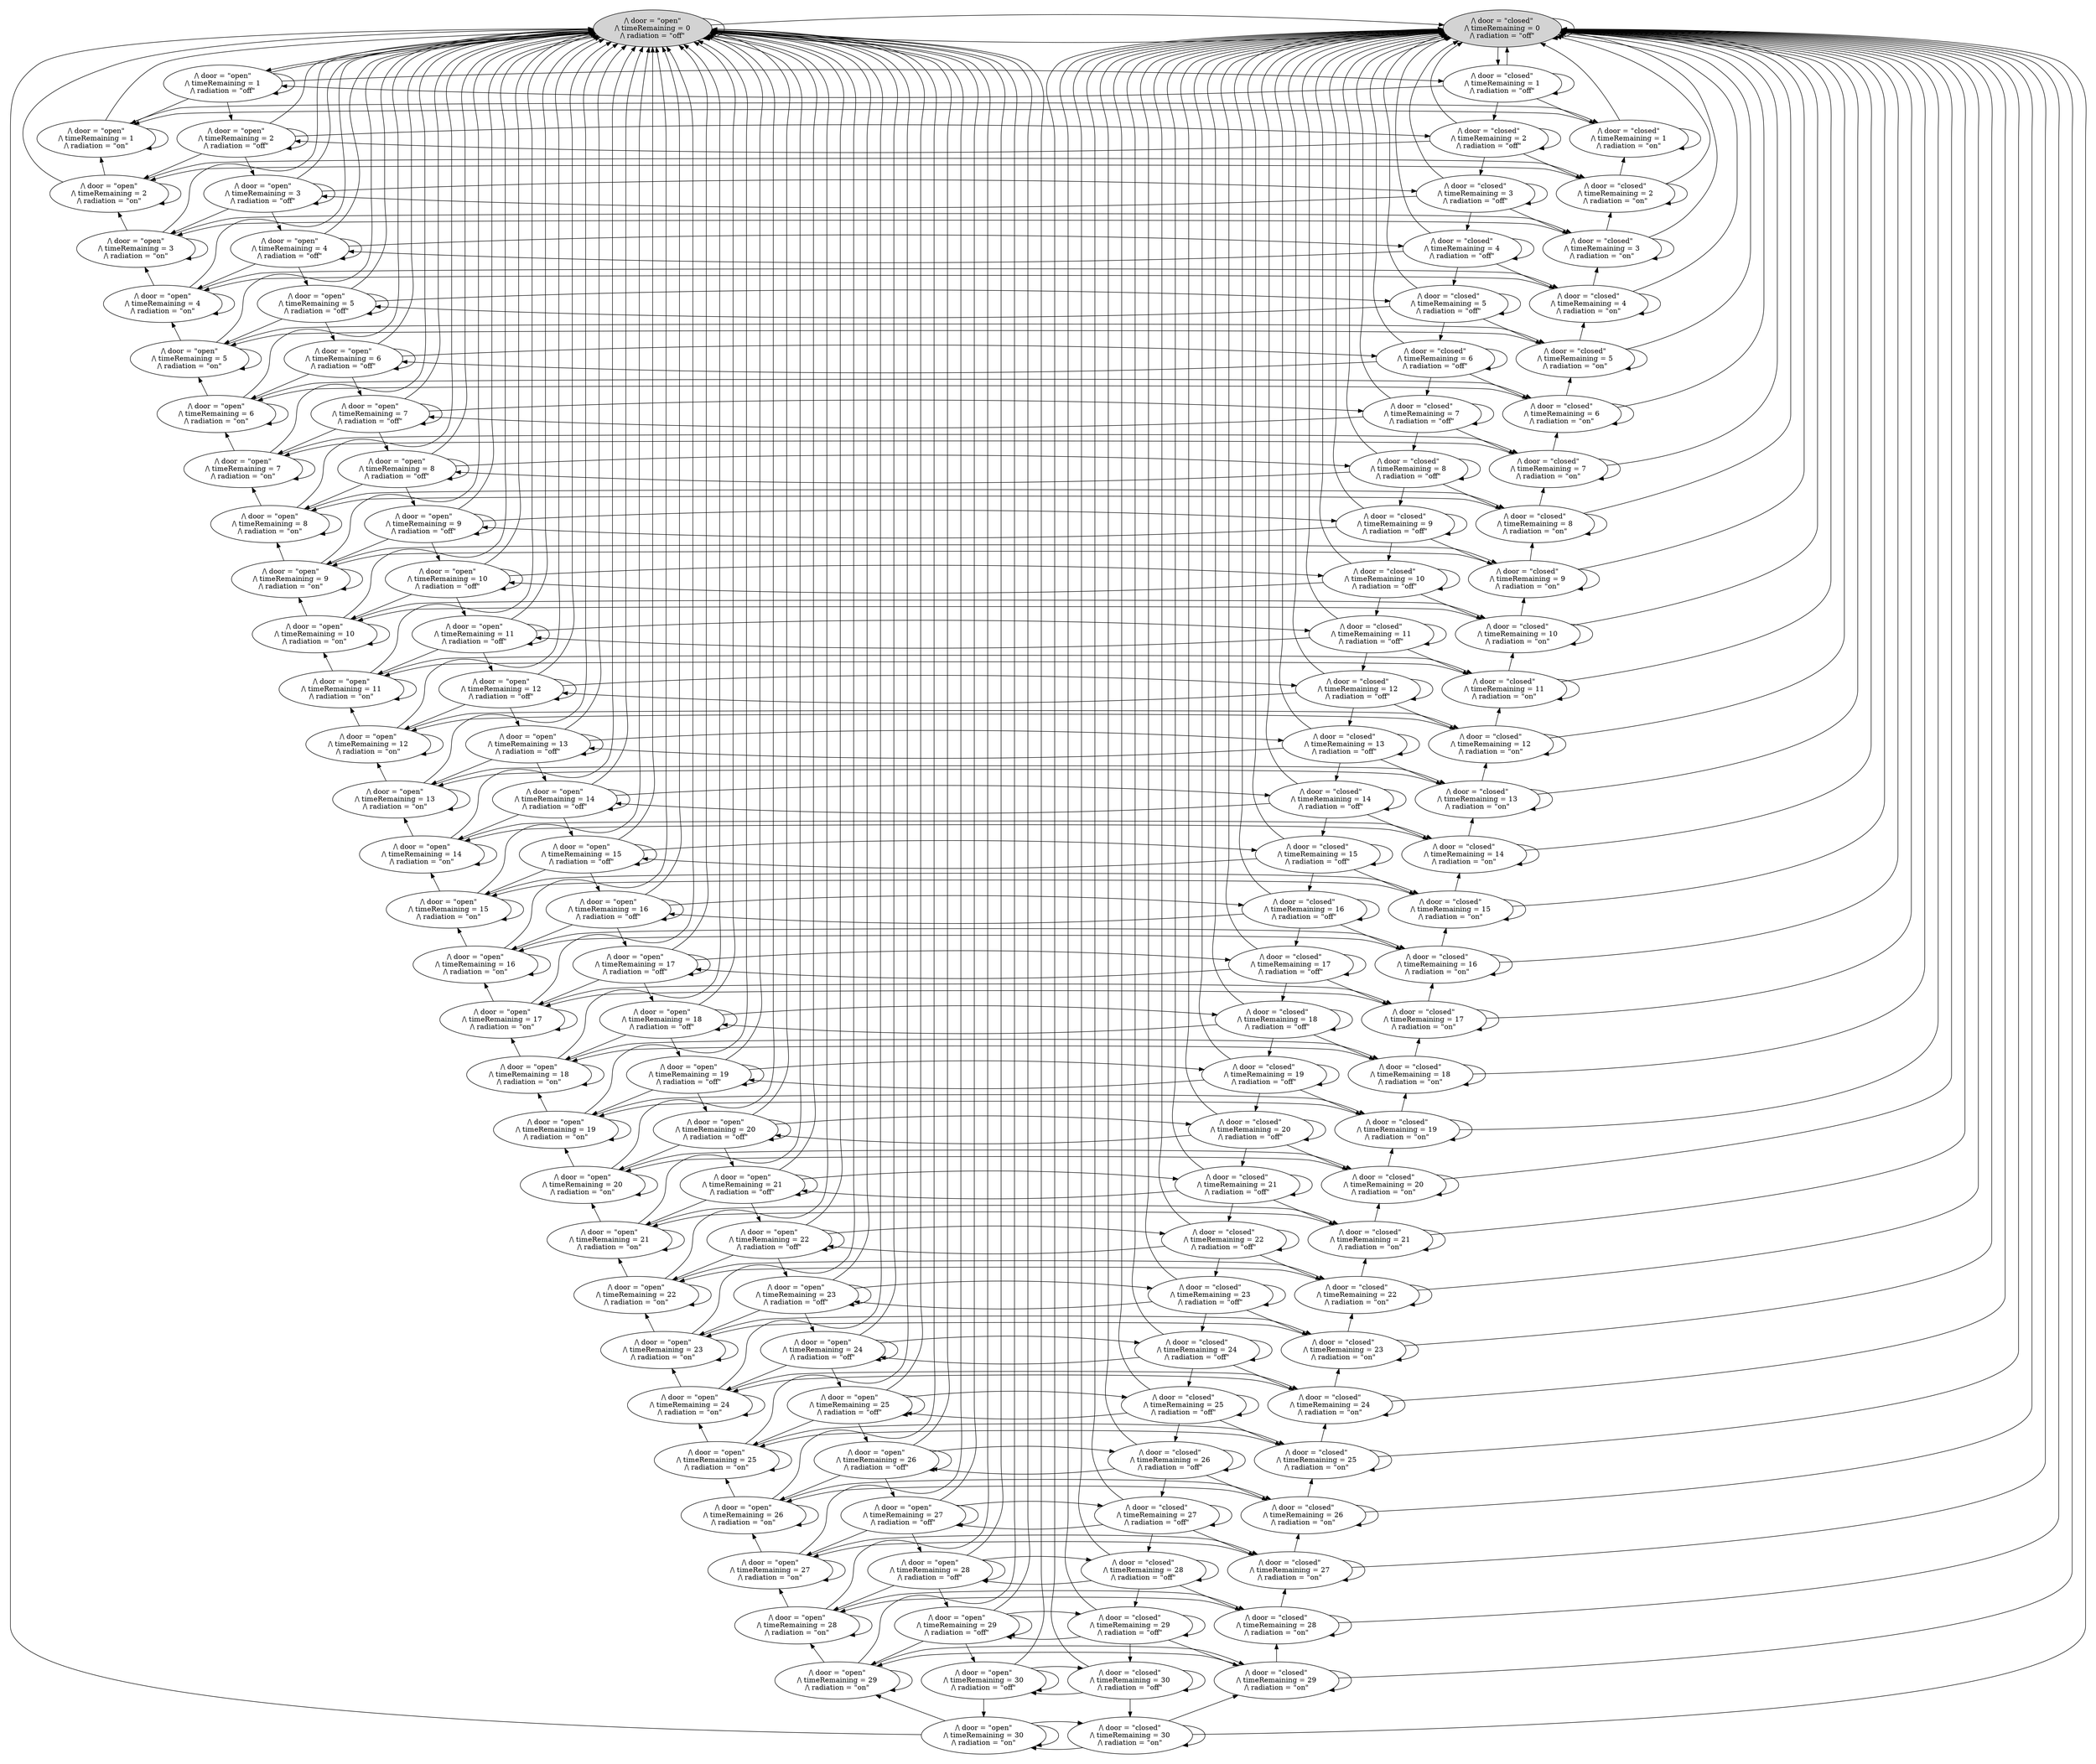 strict digraph DiskGraph {
nodesep=0.35;
subgraph cluster_graph {
color="white";
-889945986572883866 [label="/\\ door = \"closed\"\n/\\ timeRemaining = 0\n/\\ radiation = \"off\"",style = filled]
-372474171433574835 [label="/\\ door = \"open\"\n/\\ timeRemaining = 0\n/\\ radiation = \"off\"",style = filled]
-889945986572883866 -> -5430146341967595656 [label="",color="black",fontcolor="black"];
-5430146341967595656 [label="/\\ door = \"closed\"\n/\\ timeRemaining = 1\n/\\ radiation = \"off\""];
-889945986572883866 -> -889945986572883866 [label="",color="black",fontcolor="black"];
-889945986572883866 -> -372474171433574835 [label="",color="black",fontcolor="black"];
-889945986572883866 -> -889945986572883866 [label="",color="black",fontcolor="black"];
-372474171433574835 -> -4767397971025591981 [label="",color="black",fontcolor="black"];
-4767397971025591981 [label="/\\ door = \"open\"\n/\\ timeRemaining = 1\n/\\ radiation = \"off\""];
-372474171433574835 -> -372474171433574835 [label="",color="black",fontcolor="black"];
-372474171433574835 -> -372474171433574835 [label="",color="black",fontcolor="black"];
-372474171433574835 -> -889945986572883866 [label="",color="black",fontcolor="black"];
-5430146341967595656 -> 9052998454931805786 [label="",color="black",fontcolor="black"];
9052998454931805786 [label="/\\ door = \"closed\"\n/\\ timeRemaining = 2\n/\\ radiation = \"off\""];
-5430146341967595656 -> 6726108731286951305 [label="",color="black",fontcolor="black"];
6726108731286951305 [label="/\\ door = \"closed\"\n/\\ timeRemaining = 1\n/\\ radiation = \"on\""];
-5430146341967595656 -> -889945986572883866 [label="",color="black",fontcolor="black"];
-5430146341967595656 -> -4767397971025591981 [label="",color="black",fontcolor="black"];
-5430146341967595656 -> -5430146341967595656 [label="",color="black",fontcolor="black"];
-4767397971025591981 -> 8417302747520868465 [label="",color="black",fontcolor="black"];
8417302747520868465 [label="/\\ door = \"open\"\n/\\ timeRemaining = 2\n/\\ radiation = \"off\""];
-4767397971025591981 -> 2070402931314626111 [label="",color="black",fontcolor="black"];
2070402931314626111 [label="/\\ door = \"open\"\n/\\ timeRemaining = 1\n/\\ radiation = \"on\""];
-4767397971025591981 -> -372474171433574835 [label="",color="black",fontcolor="black"];
-4767397971025591981 -> -4767397971025591981 [label="",color="black",fontcolor="black"];
-4767397971025591981 -> -5430146341967595656 [label="",color="black",fontcolor="black"];
9052998454931805786 -> 4224603338361358660 [label="",color="black",fontcolor="black"];
4224603338361358660 [label="/\\ door = \"closed\"\n/\\ timeRemaining = 3\n/\\ radiation = \"off\""];
9052998454931805786 -> -1401030084688661134 [label="",color="black",fontcolor="black"];
-1401030084688661134 [label="/\\ door = \"closed\"\n/\\ timeRemaining = 2\n/\\ radiation = \"on\""];
9052998454931805786 -> -889945986572883866 [label="",color="black",fontcolor="black"];
9052998454931805786 -> 8417302747520868465 [label="",color="black",fontcolor="black"];
9052998454931805786 -> 9052998454931805786 [label="",color="black",fontcolor="black"];
6726108731286951305 -> -889945986572883866 [label="",color="black",fontcolor="black"];
6726108731286951305 -> 2070402931314626111 [label="",color="black",fontcolor="black"];
6726108731286951305 -> 6726108731286951305 [label="",color="black",fontcolor="black"];
6726108731286951305 -> -889945986572883866 [label="",color="black",fontcolor="black"];
8417302747520868465 -> 3734113268253146991 [label="",color="black",fontcolor="black"];
3734113268253146991 [label="/\\ door = \"open\"\n/\\ timeRemaining = 3\n/\\ radiation = \"off\""];
8417302747520868465 -> -5952924514314375484 [label="",color="black",fontcolor="black"];
-5952924514314375484 [label="/\\ door = \"open\"\n/\\ timeRemaining = 2\n/\\ radiation = \"on\""];
8417302747520868465 -> -372474171433574835 [label="",color="black",fontcolor="black"];
8417302747520868465 -> 8417302747520868465 [label="",color="black",fontcolor="black"];
8417302747520868465 -> 9052998454931805786 [label="",color="black",fontcolor="black"];
2070402931314626111 -> -372474171433574835 [label="",color="black",fontcolor="black"];
2070402931314626111 -> 2070402931314626111 [label="",color="black",fontcolor="black"];
2070402931314626111 -> 6726108731286951305 [label="",color="black",fontcolor="black"];
2070402931314626111 -> -372474171433574835 [label="",color="black",fontcolor="black"];
4224603338361358660 -> -7506555396745496231 [label="",color="black",fontcolor="black"];
-7506555396745496231 [label="/\\ door = \"closed\"\n/\\ timeRemaining = 4\n/\\ radiation = \"off\""];
4224603338361358660 -> 6057914059156189670 [label="",color="black",fontcolor="black"];
6057914059156189670 [label="/\\ door = \"closed\"\n/\\ timeRemaining = 3\n/\\ radiation = \"on\""];
4224603338361358660 -> -889945986572883866 [label="",color="black",fontcolor="black"];
4224603338361358660 -> 3734113268253146991 [label="",color="black",fontcolor="black"];
4224603338361358660 -> 4224603338361358660 [label="",color="black",fontcolor="black"];
-1401030084688661134 -> -889945986572883866 [label="",color="black",fontcolor="black"];
-1401030084688661134 -> -5952924514314375484 [label="",color="black",fontcolor="black"];
-1401030084688661134 -> -1401030084688661134 [label="",color="black",fontcolor="black"];
-1401030084688661134 -> 6726108731286951305 [label="",color="black",fontcolor="black"];
3734113268253146991 -> -7016140091352871054 [label="",color="black",fontcolor="black"];
-7016140091352871054 [label="/\\ door = \"open\"\n/\\ timeRemaining = 4\n/\\ radiation = \"off\""];
3734113268253146991 -> 1584832227961072208 [label="",color="black",fontcolor="black"];
1584832227961072208 [label="/\\ door = \"open\"\n/\\ timeRemaining = 3\n/\\ radiation = \"on\""];
3734113268253146991 -> -372474171433574835 [label="",color="black",fontcolor="black"];
3734113268253146991 -> 3734113268253146991 [label="",color="black",fontcolor="black"];
3734113268253146991 -> 4224603338361358660 [label="",color="black",fontcolor="black"];
-5952924514314375484 -> -372474171433574835 [label="",color="black",fontcolor="black"];
-5952924514314375484 -> -5952924514314375484 [label="",color="black",fontcolor="black"];
-5952924514314375484 -> -1401030084688661134 [label="",color="black",fontcolor="black"];
-5952924514314375484 -> 2070402931314626111 [label="",color="black",fontcolor="black"];
-7506555396745496231 -> -3399896831262792121 [label="",color="black",fontcolor="black"];
-3399896831262792121 [label="/\\ door = \"closed\"\n/\\ timeRemaining = 5\n/\\ radiation = \"off\""];
-7506555396745496231 -> -630359317206165053 [label="",color="black",fontcolor="black"];
-630359317206165053 [label="/\\ door = \"closed\"\n/\\ timeRemaining = 4\n/\\ radiation = \"on\""];
-7506555396745496231 -> -889945986572883866 [label="",color="black",fontcolor="black"];
-7506555396745496231 -> -7016140091352871054 [label="",color="black",fontcolor="black"];
-7506555396745496231 -> -7506555396745496231 [label="",color="black",fontcolor="black"];
6057914059156189670 -> -889945986572883866 [label="",color="black",fontcolor="black"];
6057914059156189670 -> 1584832227961072208 [label="",color="black",fontcolor="black"];
6057914059156189670 -> 6057914059156189670 [label="",color="black",fontcolor="black"];
6057914059156189670 -> -1401030084688661134 [label="",color="black",fontcolor="black"];
-7016140091352871054 -> -2764135151072800660 [label="",color="black",fontcolor="black"];
-2764135151072800660 [label="/\\ door = \"open\"\n/\\ timeRemaining = 5\n/\\ radiation = \"off\""];
-7016140091352871054 -> -5283567112659598731 [label="",color="black",fontcolor="black"];
-5283567112659598731 [label="/\\ door = \"open\"\n/\\ timeRemaining = 4\n/\\ radiation = \"on\""];
-7016140091352871054 -> -372474171433574835 [label="",color="black",fontcolor="black"];
-7016140091352871054 -> -7016140091352871054 [label="",color="black",fontcolor="black"];
-7016140091352871054 -> -7506555396745496231 [label="",color="black",fontcolor="black"];
1584832227961072208 -> -372474171433574835 [label="",color="black",fontcolor="black"];
1584832227961072208 -> 1584832227961072208 [label="",color="black",fontcolor="black"];
1584832227961072208 -> 6057914059156189670 [label="",color="black",fontcolor="black"];
1584832227961072208 -> -5952924514314375484 [label="",color="black",fontcolor="black"];
-3399896831262792121 -> 1862145353464563557 [label="",color="black",fontcolor="black"];
1862145353464563557 [label="/\\ door = \"closed\"\n/\\ timeRemaining = 6\n/\\ radiation = \"off\""];
-3399896831262792121 -> 5754476315750686039 [label="",color="black",fontcolor="black"];
5754476315750686039 [label="/\\ door = \"closed\"\n/\\ timeRemaining = 5\n/\\ radiation = \"on\""];
-3399896831262792121 -> -889945986572883866 [label="",color="black",fontcolor="black"];
-3399896831262792121 -> -2764135151072800660 [label="",color="black",fontcolor="black"];
-3399896831262792121 -> -3399896831262792121 [label="",color="black",fontcolor="black"];
-630359317206165053 -> -889945986572883866 [label="",color="black",fontcolor="black"];
-630359317206165053 -> -5283567112659598731 [label="",color="black",fontcolor="black"];
-630359317206165053 -> -630359317206165053 [label="",color="black",fontcolor="black"];
-630359317206165053 -> 6057914059156189670 [label="",color="black",fontcolor="black"];
-2764135151072800660 -> 1199462959728701774 [label="",color="black",fontcolor="black"];
1199462959728701774 [label="/\\ door = \"open\"\n/\\ timeRemaining = 6\n/\\ radiation = \"off\""];
-2764135151072800660 -> 1022455131290683105 [label="",color="black",fontcolor="black"];
1022455131290683105 [label="/\\ door = \"open\"\n/\\ timeRemaining = 5\n/\\ radiation = \"on\""];
-2764135151072800660 -> -372474171433574835 [label="",color="black",fontcolor="black"];
-2764135151072800660 -> -2764135151072800660 [label="",color="black",fontcolor="black"];
-2764135151072800660 -> -3399896831262792121 [label="",color="black",fontcolor="black"];
-5283567112659598731 -> -372474171433574835 [label="",color="black",fontcolor="black"];
-5283567112659598731 -> -5283567112659598731 [label="",color="black",fontcolor="black"];
-5283567112659598731 -> -630359317206165053 [label="",color="black",fontcolor="black"];
-5283567112659598731 -> 1584832227961072208 [label="",color="black",fontcolor="black"];
1862145353464563557 -> 6833600204274260091 [label="",color="black",fontcolor="black"];
6833600204274260091 [label="/\\ door = \"closed\"\n/\\ timeRemaining = 7\n/\\ radiation = \"off\""];
1862145353464563557 -> -142572062835475028 [label="",color="black",fontcolor="black"];
-142572062835475028 [label="/\\ door = \"closed\"\n/\\ timeRemaining = 6\n/\\ radiation = \"on\""];
1862145353464563557 -> -889945986572883866 [label="",color="black",fontcolor="black"];
1862145353464563557 -> 1199462959728701774 [label="",color="black",fontcolor="black"];
1862145353464563557 -> 1862145353464563557 [label="",color="black",fontcolor="black"];
5754476315750686039 -> -889945986572883866 [label="",color="black",fontcolor="black"];
5754476315750686039 -> 1022455131290683105 [label="",color="black",fontcolor="black"];
5754476315750686039 -> 5754476315750686039 [label="",color="black",fontcolor="black"];
5754476315750686039 -> -630359317206165053 [label="",color="black",fontcolor="black"];
1199462959728701774 -> 6316053628859035216 [label="",color="black",fontcolor="black"];
6316053628859035216 [label="/\\ door = \"open\"\n/\\ timeRemaining = 7\n/\\ radiation = \"off\""];
1199462959728701774 -> -4618151932909361638 [label="",color="black",fontcolor="black"];
-4618151932909361638 [label="/\\ door = \"open\"\n/\\ timeRemaining = 6\n/\\ radiation = \"on\""];
1199462959728701774 -> -372474171433574835 [label="",color="black",fontcolor="black"];
1199462959728701774 -> 1199462959728701774 [label="",color="black",fontcolor="black"];
1199462959728701774 -> 1862145353464563557 [label="",color="black",fontcolor="black"];
1022455131290683105 -> -372474171433574835 [label="",color="black",fontcolor="black"];
1022455131290683105 -> 1022455131290683105 [label="",color="black",fontcolor="black"];
1022455131290683105 -> 5754476315750686039 [label="",color="black",fontcolor="black"];
1022455131290683105 -> -5283567112659598731 [label="",color="black",fontcolor="black"];
6833600204274260091 -> 4272926760107559448 [label="",color="black",fontcolor="black"];
4272926760107559448 [label="/\\ door = \"closed\"\n/\\ timeRemaining = 8\n/\\ radiation = \"off\""];
6833600204274260091 -> 5087371328209402168 [label="",color="black",fontcolor="black"];
5087371328209402168 [label="/\\ door = \"closed\"\n/\\ timeRemaining = 7\n/\\ radiation = \"on\""];
6833600204274260091 -> -889945986572883866 [label="",color="black",fontcolor="black"];
6833600204274260091 -> 6316053628859035216 [label="",color="black",fontcolor="black"];
6833600204274260091 -> 6833600204274260091 [label="",color="black",fontcolor="black"];
-142572062835475028 -> -889945986572883866 [label="",color="black",fontcolor="black"];
-142572062835475028 -> -4618151932909361638 [label="",color="black",fontcolor="black"];
-142572062835475028 -> -142572062835475028 [label="",color="black",fontcolor="black"];
-142572062835475028 -> 5754476315750686039 [label="",color="black",fontcolor="black"];
6316053628859035216 -> 3620487685329697843 [label="",color="black",fontcolor="black"];
3620487685329697843 [label="/\\ door = \"open\"\n/\\ timeRemaining = 8\n/\\ radiation = \"off\""];
6316053628859035216 -> 537482493692027534 [label="",color="black",fontcolor="black"];
537482493692027534 [label="/\\ door = \"open\"\n/\\ timeRemaining = 7\n/\\ radiation = \"on\""];
6316053628859035216 -> -372474171433574835 [label="",color="black",fontcolor="black"];
6316053628859035216 -> 6316053628859035216 [label="",color="black",fontcolor="black"];
6316053628859035216 -> 6833600204274260091 [label="",color="black",fontcolor="black"];
-4618151932909361638 -> -372474171433574835 [label="",color="black",fontcolor="black"];
-4618151932909361638 -> -4618151932909361638 [label="",color="black",fontcolor="black"];
-4618151932909361638 -> -142572062835475028 [label="",color="black",fontcolor="black"];
-4618151932909361638 -> 1022455131290683105 [label="",color="black",fontcolor="black"];
4272926760107559448 -> 8957101402863392006 [label="",color="black",fontcolor="black"];
8957101402863392006 [label="/\\ door = \"closed\"\n/\\ timeRemaining = 9\n/\\ radiation = \"off\""];
4272926760107559448 -> -4549601537499021151 [label="",color="black",fontcolor="black"];
-4549601537499021151 [label="/\\ door = \"closed\"\n/\\ timeRemaining = 8\n/\\ radiation = \"on\""];
4272926760107559448 -> -889945986572883866 [label="",color="black",fontcolor="black"];
4272926760107559448 -> 3620487685329697843 [label="",color="black",fontcolor="black"];
4272926760107559448 -> 4272926760107559448 [label="",color="black",fontcolor="black"];
5087371328209402168 -> -889945986572883866 [label="",color="black",fontcolor="black"];
5087371328209402168 -> 537482493692027534 [label="",color="black",fontcolor="black"];
5087371328209402168 -> 5087371328209402168 [label="",color="black",fontcolor="black"];
5087371328209402168 -> -142572062835475028 [label="",color="black",fontcolor="black"];
3620487685329697843 -> 8447897640559649581 [label="",color="black",fontcolor="black"];
8447897640559649581 [label="/\\ door = \"open\"\n/\\ timeRemaining = 9\n/\\ radiation = \"off\""];
3620487685329697843 -> -9137542237056378089 [label="",color="black",fontcolor="black"];
-9137542237056378089 [label="/\\ door = \"open\"\n/\\ timeRemaining = 8\n/\\ radiation = \"on\""];
3620487685329697843 -> -372474171433574835 [label="",color="black",fontcolor="black"];
3620487685329697843 -> 3620487685329697843 [label="",color="black",fontcolor="black"];
3620487685329697843 -> 4272926760107559448 [label="",color="black",fontcolor="black"];
537482493692027534 -> -372474171433574835 [label="",color="black",fontcolor="black"];
537482493692027534 -> 537482493692027534 [label="",color="black",fontcolor="black"];
537482493692027534 -> 5087371328209402168 [label="",color="black",fontcolor="black"];
537482493692027534 -> -4618151932909361638 [label="",color="black",fontcolor="black"];
8957101402863392006 -> -5383898556582071260 [label="",color="black",fontcolor="black"];
-5383898556582071260 [label="/\\ door = \"closed\"\n/\\ timeRemaining = 10\n/\\ radiation = \"off\""];
8957101402863392006 -> 8664947345440015413 [label="",color="black",fontcolor="black"];
8664947345440015413 [label="/\\ door = \"closed\"\n/\\ timeRemaining = 9\n/\\ radiation = \"on\""];
8957101402863392006 -> -889945986572883866 [label="",color="black",fontcolor="black"];
8957101402863392006 -> 8447897640559649581 [label="",color="black",fontcolor="black"];
8957101402863392006 -> 8957101402863392006 [label="",color="black",fontcolor="black"];
-4549601537499021151 -> -889945986572883866 [label="",color="black",fontcolor="black"];
-4549601537499021151 -> -9137542237056378089 [label="",color="black",fontcolor="black"];
-4549601537499021151 -> -4549601537499021151 [label="",color="black",fontcolor="black"];
-4549601537499021151 -> 5087371328209402168 [label="",color="black",fontcolor="black"];
8447897640559649581 -> -4883451583786417649 [label="",color="black",fontcolor="black"];
-4883451583786417649 [label="/\\ door = \"open\"\n/\\ timeRemaining = 10\n/\\ radiation = \"off\""];
8447897640559649581 -> 4155819209777356675 [label="",color="black",fontcolor="black"];
4155819209777356675 [label="/\\ door = \"open\"\n/\\ timeRemaining = 9\n/\\ radiation = \"on\""];
8447897640559649581 -> -372474171433574835 [label="",color="black",fontcolor="black"];
8447897640559649581 -> 8447897640559649581 [label="",color="black",fontcolor="black"];
8447897640559649581 -> 8957101402863392006 [label="",color="black",fontcolor="black"];
-9137542237056378089 -> -372474171433574835 [label="",color="black",fontcolor="black"];
-9137542237056378089 -> -9137542237056378089 [label="",color="black",fontcolor="black"];
-9137542237056378089 -> -4549601537499021151 [label="",color="black",fontcolor="black"];
-9137542237056378089 -> 537482493692027534 [label="",color="black",fontcolor="black"];
-5383898556582071260 -> -987708120672998598 [label="",color="black",fontcolor="black"];
-987708120672998598 [label="/\\ door = \"closed\"\n/\\ timeRemaining = 11\n/\\ radiation = \"off\""];
-5383898556582071260 -> -3919986015039216434 [label="",color="black",fontcolor="black"];
-3919986015039216434 [label="/\\ door = \"closed\"\n/\\ timeRemaining = 10\n/\\ radiation = \"on\""];
-5383898556582071260 -> -889945986572883866 [label="",color="black",fontcolor="black"];
-5383898556582071260 -> -4883451583786417649 [label="",color="black",fontcolor="black"];
-5383898556582071260 -> -5383898556582071260 [label="",color="black",fontcolor="black"];
8664947345440015413 -> -889945986572883866 [label="",color="black",fontcolor="black"];
8664947345440015413 -> 4155819209777356675 [label="",color="black",fontcolor="black"];
8664947345440015413 -> 8664947345440015413 [label="",color="black",fontcolor="black"];
8664947345440015413 -> -4549601537499021151 [label="",color="black",fontcolor="black"];
-4883451583786417649 -> -344517866856637167 [label="",color="black",fontcolor="black"];
-344517866856637167 [label="/\\ door = \"open\"\n/\\ timeRemaining = 11\n/\\ radiation = \"off\""];
-4883451583786417649 -> -8613955333981061256 [label="",color="black",fontcolor="black"];
-8613955333981061256 [label="/\\ door = \"open\"\n/\\ timeRemaining = 10\n/\\ radiation = \"on\""];
-4883451583786417649 -> -372474171433574835 [label="",color="black",fontcolor="black"];
-4883451583786417649 -> -4883451583786417649 [label="",color="black",fontcolor="black"];
-4883451583786417649 -> -5383898556582071260 [label="",color="black",fontcolor="black"];
4155819209777356675 -> -372474171433574835 [label="",color="black",fontcolor="black"];
4155819209777356675 -> 4155819209777356675 [label="",color="black",fontcolor="black"];
4155819209777356675 -> 8664947345440015413 [label="",color="black",fontcolor="black"];
4155819209777356675 -> -9137542237056378089 [label="",color="black",fontcolor="black"];
-987708120672998598 -> 6861622484916001575 [label="",color="black",fontcolor="black"];
6861622484916001575 [label="/\\ door = \"closed\"\n/\\ timeRemaining = 12\n/\\ radiation = \"off\""];
-987708120672998598 -> 8144174225917272154 [label="",color="black",fontcolor="black"];
8144174225917272154 [label="/\\ door = \"closed\"\n/\\ timeRemaining = 11\n/\\ radiation = \"on\""];
-987708120672998598 -> -889945986572883866 [label="",color="black",fontcolor="black"];
-987708120672998598 -> -344517866856637167 [label="",color="black",fontcolor="black"];
-987708120672998598 -> -987708120672998598 [label="",color="black",fontcolor="black"];
-3919986015039216434 -> -889945986572883866 [label="",color="black",fontcolor="black"];
-3919986015039216434 -> -8613955333981061256 [label="",color="black",fontcolor="black"];
-3919986015039216434 -> -3919986015039216434 [label="",color="black",fontcolor="black"];
-3919986015039216434 -> 8664947345440015413 [label="",color="black",fontcolor="black"];
-344517866856637167 -> 6218225520840551692 [label="",color="black",fontcolor="black"];
6218225520840551692 [label="/\\ door = \"open\"\n/\\ timeRemaining = 12\n/\\ radiation = \"off\""];
-344517866856637167 -> 3524514695574485996 [label="",color="black",fontcolor="black"];
3524514695574485996 [label="/\\ door = \"open\"\n/\\ timeRemaining = 11\n/\\ radiation = \"on\""];
-344517866856637167 -> -372474171433574835 [label="",color="black",fontcolor="black"];
-344517866856637167 -> -344517866856637167 [label="",color="black",fontcolor="black"];
-344517866856637167 -> -987708120672998598 [label="",color="black",fontcolor="black"];
-8613955333981061256 -> -372474171433574835 [label="",color="black",fontcolor="black"];
-8613955333981061256 -> -8613955333981061256 [label="",color="black",fontcolor="black"];
-8613955333981061256 -> -3919986015039216434 [label="",color="black",fontcolor="black"];
-8613955333981061256 -> 4155819209777356675 [label="",color="black",fontcolor="black"];
6861622484916001575 -> 1746016977134797881 [label="",color="black",fontcolor="black"];
1746016977134797881 [label="/\\ door = \"closed\"\n/\\ timeRemaining = 13\n/\\ radiation = \"off\""];
6861622484916001575 -> -3290054930324780929 [label="",color="black",fontcolor="black"];
-3290054930324780929 [label="/\\ door = \"closed\"\n/\\ timeRemaining = 12\n/\\ radiation = \"on\""];
6861622484916001575 -> -889945986572883866 [label="",color="black",fontcolor="black"];
6861622484916001575 -> 6218225520840551692 [label="",color="black",fontcolor="black"];
6861622484916001575 -> 6861622484916001575 [label="",color="black",fontcolor="black"];
8144174225917272154 -> -889945986572883866 [label="",color="black",fontcolor="black"];
8144174225917272154 -> 3524514695574485996 [label="",color="black",fontcolor="black"];
8144174225917272154 -> 8144174225917272154 [label="",color="black",fontcolor="black"];
8144174225917272154 -> -3919986015039216434 [label="",color="black",fontcolor="black"];
6218225520840551692 -> 1245785506534634002 [label="",color="black",fontcolor="black"];
1245785506534634002 [label="/\\ door = \"open\"\n/\\ timeRemaining = 13\n/\\ radiation = \"off\""];
6218225520840551692 -> -7801610839201115191 [label="",color="black",fontcolor="black"];
-7801610839201115191 [label="/\\ door = \"open\"\n/\\ timeRemaining = 12\n/\\ radiation = \"on\""];
6218225520840551692 -> -372474171433574835 [label="",color="black",fontcolor="black"];
6218225520840551692 -> 6218225520840551692 [label="",color="black",fontcolor="black"];
6218225520840551692 -> 6861622484916001575 [label="",color="black",fontcolor="black"];
3524514695574485996 -> -372474171433574835 [label="",color="black",fontcolor="black"];
3524514695574485996 -> 3524514695574485996 [label="",color="black",fontcolor="black"];
3524514695574485996 -> 8144174225917272154 [label="",color="black",fontcolor="black"];
3524514695574485996 -> -8613955333981061256 [label="",color="black",fontcolor="black"];
1746016977134797881 -> -3369376701793999589 [label="",color="black",fontcolor="black"];
-3369376701793999589 [label="/\\ door = \"closed\"\n/\\ timeRemaining = 14\n/\\ radiation = \"off\""];
1746016977134797881 -> 7695493199638187243 [label="",color="black",fontcolor="black"];
7695493199638187243 [label="/\\ door = \"closed\"\n/\\ timeRemaining = 13\n/\\ radiation = \"on\""];
1746016977134797881 -> -889945986572883866 [label="",color="black",fontcolor="black"];
1746016977134797881 -> 1245785506534634002 [label="",color="black",fontcolor="black"];
1746016977134797881 -> 1746016977134797881 [label="",color="black",fontcolor="black"];
-3290054930324780929 -> -889945986572883866 [label="",color="black",fontcolor="black"];
-3290054930324780929 -> -7801610839201115191 [label="",color="black",fontcolor="black"];
-3290054930324780929 -> -3290054930324780929 [label="",color="black",fontcolor="black"];
-3290054930324780929 -> 8144174225917272154 [label="",color="black",fontcolor="black"];
1245785506534634002 -> -2859957441717660880 [label="",color="black",fontcolor="black"];
-2859957441717660880 [label="/\\ door = \"open\"\n/\\ timeRemaining = 14\n/\\ radiation = \"off\""];
1245785506534634002 -> 3109628292134786909 [label="",color="black",fontcolor="black"];
3109628292134786909 [label="/\\ door = \"open\"\n/\\ timeRemaining = 13\n/\\ radiation = \"on\""];
1245785506534634002 -> -372474171433574835 [label="",color="black",fontcolor="black"];
1245785506534634002 -> 1245785506534634002 [label="",color="black",fontcolor="black"];
1245785506534634002 -> 1746016977134797881 [label="",color="black",fontcolor="black"];
-7801610839201115191 -> -372474171433574835 [label="",color="black",fontcolor="black"];
-7801610839201115191 -> -7801610839201115191 [label="",color="black",fontcolor="black"];
-7801610839201115191 -> -3290054930324780929 [label="",color="black",fontcolor="black"];
-7801610839201115191 -> 3524514695574485996 [label="",color="black",fontcolor="black"];
-3369376701793999589 -> -7620115003600995835 [label="",color="black",fontcolor="black"];
-7620115003600995835 [label="/\\ door = \"closed\"\n/\\ timeRemaining = 15\n/\\ radiation = \"off\""];
-3369376701793999589 -> -2660896735833723888 [label="",color="black",fontcolor="black"];
-2660896735833723888 [label="/\\ door = \"closed\"\n/\\ timeRemaining = 14\n/\\ radiation = \"on\""];
-3369376701793999589 -> -889945986572883866 [label="",color="black",fontcolor="black"];
-3369376701793999589 -> -2859957441717660880 [label="",color="black",fontcolor="black"];
-3369376701793999589 -> -3369376701793999589 [label="",color="black",fontcolor="black"];
7695493199638187243 -> -889945986572883866 [label="",color="black",fontcolor="black"];
7695493199638187243 -> 3109628292134786909 [label="",color="black",fontcolor="black"];
7695493199638187243 -> 7695493199638187243 [label="",color="black",fontcolor="black"];
7695493199638187243 -> -3290054930324780929 [label="",color="black",fontcolor="black"];
-2859957441717660880 -> -6967882643526087634 [label="",color="black",fontcolor="black"];
-6967882643526087634 [label="/\\ door = \"open\"\n/\\ timeRemaining = 15\n/\\ radiation = \"off\""];
-2859957441717660880 -> -7278128458602973274 [label="",color="black",fontcolor="black"];
-7278128458602973274 [label="/\\ door = \"open\"\n/\\ timeRemaining = 14\n/\\ radiation = \"on\""];
-2859957441717660880 -> -372474171433574835 [label="",color="black",fontcolor="black"];
-2859957441717660880 -> -2859957441717660880 [label="",color="black",fontcolor="black"];
-2859957441717660880 -> -3369376701793999589 [label="",color="black",fontcolor="black"];
3109628292134786909 -> -372474171433574835 [label="",color="black",fontcolor="black"];
3109628292134786909 -> 3109628292134786909 [label="",color="black",fontcolor="black"];
3109628292134786909 -> 7695493199638187243 [label="",color="black",fontcolor="black"];
3109628292134786909 -> -7801610839201115191 [label="",color="black",fontcolor="black"];
-7620115003600995835 -> 1877666374059114973 [label="",color="black",fontcolor="black"];
1877666374059114973 [label="/\\ door = \"closed\"\n/\\ timeRemaining = 16\n/\\ radiation = \"off\""];
-7620115003600995835 -> 7173700626524940420 [label="",color="black",fontcolor="black"];
7173700626524940420 [label="/\\ door = \"closed\"\n/\\ timeRemaining = 15\n/\\ radiation = \"on\""];
-7620115003600995835 -> -889945986572883866 [label="",color="black",fontcolor="black"];
-7620115003600995835 -> -6967882643526087634 [label="",color="black",fontcolor="black"];
-7620115003600995835 -> -7620115003600995835 [label="",color="black",fontcolor="black"];
-2660896735833723888 -> -889945986572883866 [label="",color="black",fontcolor="black"];
-2660896735833723888 -> -7278128458602973274 [label="",color="black",fontcolor="black"];
-2660896735833723888 -> -2660896735833723888 [label="",color="black",fontcolor="black"];
-2660896735833723888 -> 7695493199638187243 [label="",color="black",fontcolor="black"];
-6967882643526087634 -> 1404065352392194038 [label="",color="black",fontcolor="black"];
1404065352392194038 [label="/\\ door = \"open\"\n/\\ timeRemaining = 16\n/\\ radiation = \"off\""];
-6967882643526087634 -> 2477655481169523506 [label="",color="black",fontcolor="black"];
2477655481169523506 [label="/\\ door = \"open\"\n/\\ timeRemaining = 15\n/\\ radiation = \"on\""];
-6967882643526087634 -> -372474171433574835 [label="",color="black",fontcolor="black"];
-6967882643526087634 -> -6967882643526087634 [label="",color="black",fontcolor="black"];
-6967882643526087634 -> -7620115003600995835 [label="",color="black",fontcolor="black"];
-7278128458602973274 -> -372474171433574835 [label="",color="black",fontcolor="black"];
-7278128458602973274 -> -7278128458602973274 [label="",color="black",fontcolor="black"];
-7278128458602973274 -> -2660896735833723888 [label="",color="black",fontcolor="black"];
-7278128458602973274 -> 3109628292134786909 [label="",color="black",fontcolor="black"];
1877666374059114973 -> 6704936140527820483 [label="",color="black",fontcolor="black"];
6704936140527820483 [label="/\\ door = \"closed\"\n/\\ timeRemaining = 17\n/\\ radiation = \"off\""];
1877666374059114973 -> -5772289166356876699 [label="",color="black",fontcolor="black"];
-5772289166356876699 [label="/\\ door = \"closed\"\n/\\ timeRemaining = 16\n/\\ radiation = \"on\""];
1877666374059114973 -> -889945986572883866 [label="",color="black",fontcolor="black"];
1877666374059114973 -> 1404065352392194038 [label="",color="black",fontcolor="black"];
1877666374059114973 -> 1877666374059114973 [label="",color="black",fontcolor="black"];
7173700626524940420 -> -889945986572883866 [label="",color="black",fontcolor="black"];
7173700626524940420 -> 2477655481169523506 [label="",color="black",fontcolor="black"];
7173700626524940420 -> 7173700626524940420 [label="",color="black",fontcolor="black"];
7173700626524940420 -> -2660896735833723888 [label="",color="black",fontcolor="black"];
1404065352392194038 -> 6088380181828774120 [label="",color="black",fontcolor="black"];
6088380181828774120 [label="/\\ door = \"open\"\n/\\ timeRemaining = 17\n/\\ radiation = \"off\""];
1404065352392194038 -> -1294563168846419501 [label="",color="black",fontcolor="black"];
-1294563168846419501 [label="/\\ door = \"open\"\n/\\ timeRemaining = 16\n/\\ radiation = \"on\""];
1404065352392194038 -> -372474171433574835 [label="",color="black",fontcolor="black"];
1404065352392194038 -> 1404065352392194038 [label="",color="black",fontcolor="black"];
1404065352392194038 -> 1877666374059114973 [label="",color="black",fontcolor="black"];
2477655481169523506 -> -372474171433574835 [label="",color="black",fontcolor="black"];
2477655481169523506 -> 2477655481169523506 [label="",color="black",fontcolor="black"];
2477655481169523506 -> 7173700626524940420 [label="",color="black",fontcolor="black"];
2477655481169523506 -> -7278128458602973274 [label="",color="black",fontcolor="black"];
6704936140527820483 -> -7779335690098409503 [label="",color="black",fontcolor="black"];
-7779335690098409503 [label="/\\ door = \"closed\"\n/\\ timeRemaining = 18\n/\\ radiation = \"off\""];
6704936140527820483 -> 1691162837722871537 [label="",color="black",fontcolor="black"];
1691162837722871537 [label="/\\ door = \"closed\"\n/\\ timeRemaining = 17\n/\\ radiation = \"on\""];
6704936140527820483 -> -889945986572883866 [label="",color="black",fontcolor="black"];
6704936140527820483 -> 6088380181828774120 [label="",color="black",fontcolor="black"];
6704936140527820483 -> 6704936140527820483 [label="",color="black",fontcolor="black"];
-5772289166356876699 -> -889945986572883866 [label="",color="black",fontcolor="black"];
-5772289166356876699 -> -1294563168846419501 [label="",color="black",fontcolor="black"];
-5772289166356876699 -> -5772289166356876699 [label="",color="black",fontcolor="black"];
-5772289166356876699 -> 7173700626524940420 [label="",color="black",fontcolor="black"];
6088380181828774120 -> -7099699370360960566 [label="",color="black",fontcolor="black"];
-7099699370360960566 [label="/\\ door = \"open\"\n/\\ timeRemaining = 18\n/\\ radiation = \"off\""];
6088380181828774120 -> 6238694509287091527 [label="",color="black",fontcolor="black"];
6238694509287091527 [label="/\\ door = \"open\"\n/\\ timeRemaining = 17\n/\\ radiation = \"on\""];
6088380181828774120 -> -372474171433574835 [label="",color="black",fontcolor="black"];
6088380181828774120 -> 6088380181828774120 [label="",color="black",fontcolor="black"];
6088380181828774120 -> 6704936140527820483 [label="",color="black",fontcolor="black"];
-1294563168846419501 -> -372474171433574835 [label="",color="black",fontcolor="black"];
-1294563168846419501 -> -1294563168846419501 [label="",color="black",fontcolor="black"];
-1294563168846419501 -> -5772289166356876699 [label="",color="black",fontcolor="black"];
-1294563168846419501 -> 2477655481169523506 [label="",color="black",fontcolor="black"];
-7779335690098409503 -> -3240261784384184065 [label="",color="black",fontcolor="black"];
-3240261784384184065 [label="/\\ door = \"closed\"\n/\\ timeRemaining = 19\n/\\ radiation = \"off\""];
-7779335690098409503 -> -6439780871604267510 [label="",color="black",fontcolor="black"];
-6439780871604267510 [label="/\\ door = \"closed\"\n/\\ timeRemaining = 18\n/\\ radiation = \"on\""];
-7779335690098409503 -> -889945986572883866 [label="",color="black",fontcolor="black"];
-7779335690098409503 -> -7099699370360960566 [label="",color="black",fontcolor="black"];
-7779335690098409503 -> -7779335690098409503 [label="",color="black",fontcolor="black"];
1691162837722871537 -> -889945986572883866 [label="",color="black",fontcolor="black"];
1691162837722871537 -> 6238694509287091527 [label="",color="black",fontcolor="black"];
1691162837722871537 -> 1691162837722871537 [label="",color="black",fontcolor="black"];
1691162837722871537 -> -5772289166356876699 [label="",color="black",fontcolor="black"];
-7099699370360960566 -> -2703649121155574060 [label="",color="black",fontcolor="black"];
-2703649121155574060 [label="/\\ door = \"open\"\n/\\ timeRemaining = 19\n/\\ radiation = \"off\""];
-7099699370360960566 -> -1779712038692418116 [label="",color="black",fontcolor="black"];
-1779712038692418116 [label="/\\ door = \"open\"\n/\\ timeRemaining = 18\n/\\ radiation = \"on\""];
-7099699370360960566 -> -372474171433574835 [label="",color="black",fontcolor="black"];
-7099699370360960566 -> -7099699370360960566 [label="",color="black",fontcolor="black"];
-7099699370360960566 -> -7779335690098409503 [label="",color="black",fontcolor="black"];
6238694509287091527 -> -372474171433574835 [label="",color="black",fontcolor="black"];
6238694509287091527 -> 6238694509287091527 [label="",color="black",fontcolor="black"];
6238694509287091527 -> 1691162837722871537 [label="",color="black",fontcolor="black"];
6238694509287091527 -> -1294563168846419501 [label="",color="black",fontcolor="black"];
-3240261784384184065 -> 9114110173567635682 [label="",color="black",fontcolor="black"];
9114110173567635682 [label="/\\ door = \"closed\"\n/\\ timeRemaining = 20\n/\\ radiation = \"off\""];
-3240261784384184065 -> 2179125774283068062 [label="",color="black",fontcolor="black"];
2179125774283068062 [label="/\\ door = \"closed\"\n/\\ timeRemaining = 19\n/\\ radiation = \"on\""];
-3240261784384184065 -> -889945986572883866 [label="",color="black",fontcolor="black"];
-3240261784384184065 -> -2703649121155574060 [label="",color="black",fontcolor="black"];
-3240261784384184065 -> -3240261784384184065 [label="",color="black",fontcolor="black"];
-6439780871604267510 -> -889945986572883866 [label="",color="black",fontcolor="black"];
-6439780871604267510 -> -1779712038692418116 [label="",color="black",fontcolor="black"];
-6439780871604267510 -> -6439780871604267510 [label="",color="black",fontcolor="black"];
-6439780871604267510 -> 1691162837722871537 [label="",color="black",fontcolor="black"];
-2703649121155574060 -> 8577422749930989257 [label="",color="black",fontcolor="black"];
8577422749930989257 [label="/\\ door = \"open\"\n/\\ timeRemaining = 20\n/\\ radiation = \"off\""];
-2703649121155574060 -> 6904496956801206568 [label="",color="black",fontcolor="black"];
6904496956801206568 [label="/\\ door = \"open\"\n/\\ timeRemaining = 19\n/\\ radiation = \"on\""];
-2703649121155574060 -> -372474171433574835 [label="",color="black",fontcolor="black"];
-2703649121155574060 -> -2703649121155574060 [label="",color="black",fontcolor="black"];
-2703649121155574060 -> -3240261784384184065 [label="",color="black",fontcolor="black"];
-1779712038692418116 -> -372474171433574835 [label="",color="black",fontcolor="black"];
-1779712038692418116 -> -1779712038692418116 [label="",color="black",fontcolor="black"];
-1779712038692418116 -> -6439780871604267510 [label="",color="black",fontcolor="black"];
-1779712038692418116 -> 6238694509287091527 [label="",color="black",fontcolor="black"];
9114110173567635682 -> 4141528873079558140 [label="",color="black",fontcolor="black"];
4141528873079558140 [label="/\\ door = \"closed\"\n/\\ timeRemaining = 21\n/\\ radiation = \"off\""];
9114110173567635682 -> -4796539833390286149 [label="",color="black",fontcolor="black"];
-4796539833390286149 [label="/\\ door = \"closed\"\n/\\ timeRemaining = 20\n/\\ radiation = \"on\""];
9114110173567635682 -> -889945986572883866 [label="",color="black",fontcolor="black"];
9114110173567635682 -> 8577422749930989257 [label="",color="black",fontcolor="black"];
9114110173567635682 -> 9114110173567635682 [label="",color="black",fontcolor="black"];
2179125774283068062 -> -889945986572883866 [label="",color="black",fontcolor="black"];
2179125774283068062 -> 6904496956801206568 [label="",color="black",fontcolor="black"];
2179125774283068062 -> 2179125774283068062 [label="",color="black",fontcolor="black"];
2179125774283068062 -> -6439780871604267510 [label="",color="black",fontcolor="black"];
8577422749930989257 -> 3461958530411936215 [label="",color="black",fontcolor="black"];
3461958530411936215 [label="/\\ door = \"open\"\n/\\ timeRemaining = 21\n/\\ radiation = \"off\""];
8577422749930989257 -> -251295231911255795 [label="",color="black",fontcolor="black"];
-251295231911255795 [label="/\\ door = \"open\"\n/\\ timeRemaining = 20\n/\\ radiation = \"on\""];
8577422749930989257 -> -372474171433574835 [label="",color="black",fontcolor="black"];
8577422749930989257 -> 8577422749930989257 [label="",color="black",fontcolor="black"];
8577422749930989257 -> 9114110173567635682 [label="",color="black",fontcolor="black"];
6904496956801206568 -> -372474171433574835 [label="",color="black",fontcolor="black"];
6904496956801206568 -> 6904496956801206568 [label="",color="black",fontcolor="black"];
6904496956801206568 -> 2179125774283068062 [label="",color="black",fontcolor="black"];
6904496956801206568 -> -1779712038692418116 [label="",color="black",fontcolor="black"];
4141528873079558140 -> -1117136677164093730 [label="",color="black",fontcolor="black"];
-1117136677164093730 [label="/\\ door = \"closed\"\n/\\ timeRemaining = 22\n/\\ radiation = \"off\""];
4141528873079558140 -> 428904493512719919 [label="",color="black",fontcolor="black"];
428904493512719919 [label="/\\ door = \"closed\"\n/\\ timeRemaining = 21\n/\\ radiation = \"on\""];
4141528873079558140 -> -889945986572883866 [label="",color="black",fontcolor="black"];
4141528873079558140 -> 3461958530411936215 [label="",color="black",fontcolor="black"];
4141528873079558140 -> 4141528873079558140 [label="",color="black",fontcolor="black"];
-4796539833390286149 -> -889945986572883866 [label="",color="black",fontcolor="black"];
-4796539833390286149 -> -251295231911255795 [label="",color="black",fontcolor="black"];
-4796539833390286149 -> -4796539833390286149 [label="",color="black",fontcolor="black"];
-4796539833390286149 -> 2179125774283068062 [label="",color="black",fontcolor="black"];
3461958530411936215 -> -500514745549678347 [label="",color="black",fontcolor="black"];
-500514745549678347 [label="/\\ door = \"open\"\n/\\ timeRemaining = 22\n/\\ radiation = \"off\""];
3461958530411936215 -> 4908847054925096345 [label="",color="black",fontcolor="black"];
4908847054925096345 [label="/\\ door = \"open\"\n/\\ timeRemaining = 21\n/\\ radiation = \"on\""];
3461958530411936215 -> -372474171433574835 [label="",color="black",fontcolor="black"];
3461958530411936215 -> 3461958530411936215 [label="",color="black",fontcolor="black"];
3461958530411936215 -> 4141528873079558140 [label="",color="black",fontcolor="black"];
-251295231911255795 -> -372474171433574835 [label="",color="black",fontcolor="black"];
-251295231911255795 -> -251295231911255795 [label="",color="black",fontcolor="black"];
-251295231911255795 -> -4796539833390286149 [label="",color="black",fontcolor="black"];
-251295231911255795 -> 6904496956801206568 [label="",color="black",fontcolor="black"];
-1117136677164093730 -> -5224920592746450496 [label="",color="black",fontcolor="black"];
-5224920592746450496 [label="/\\ door = \"closed\"\n/\\ timeRemaining = 23\n/\\ radiation = \"off\""];
-1117136677164093730 -> -5464347854537957676 [label="",color="black",fontcolor="black"];
-5464347854537957676 [label="/\\ door = \"closed\"\n/\\ timeRemaining = 22\n/\\ radiation = \"on\""];
-1117136677164093730 -> -889945986572883866 [label="",color="black",fontcolor="black"];
-1117136677164093730 -> -500514745549678347 [label="",color="black",fontcolor="black"];
-1117136677164093730 -> -1117136677164093730 [label="",color="black",fontcolor="black"];
428904493512719919 -> -889945986572883866 [label="",color="black",fontcolor="black"];
428904493512719919 -> 4908847054925096345 [label="",color="black",fontcolor="black"];
428904493512719919 -> 428904493512719919 [label="",color="black",fontcolor="black"];
428904493512719919 -> -4796539833390286149 [label="",color="black",fontcolor="black"];
-500514745549678347 -> -4751394335662995477 [label="",color="black",fontcolor="black"];
-4751394335662995477 [label="/\\ door = \"open\"\n/\\ timeRemaining = 23\n/\\ radiation = \"off\""];
-500514745549678347 -> -736689636294507166 [label="",color="black",fontcolor="black"];
-736689636294507166 [label="/\\ door = \"open\"\n/\\ timeRemaining = 22\n/\\ radiation = \"on\""];
-500514745549678347 -> -372474171433574835 [label="",color="black",fontcolor="black"];
-500514745549678347 -> -500514745549678347 [label="",color="black",fontcolor="black"];
-500514745549678347 -> -1117136677164093730 [label="",color="black",fontcolor="black"];
4908847054925096345 -> -372474171433574835 [label="",color="black",fontcolor="black"];
4908847054925096345 -> 4908847054925096345 [label="",color="black",fontcolor="black"];
4908847054925096345 -> 428904493512719919 [label="",color="black",fontcolor="black"];
4908847054925096345 -> -251295231911255795 [label="",color="black",fontcolor="black"];
-5224920592746450496 -> -3250203141650750557 [label="",color="black",fontcolor="black"];
-3250203141650750557 [label="/\\ door = \"closed\"\n/\\ timeRemaining = 24\n/\\ radiation = \"off\""];
-5224920592746450496 -> 915988439399045696 [label="",color="black",fontcolor="black"];
915988439399045696 [label="/\\ door = \"closed\"\n/\\ timeRemaining = 23\n/\\ radiation = \"on\""];
-5224920592746450496 -> -889945986572883866 [label="",color="black",fontcolor="black"];
-5224920592746450496 -> -4751394335662995477 [label="",color="black",fontcolor="black"];
-5224920592746450496 -> -5224920592746450496 [label="",color="black",fontcolor="black"];
-5464347854537957676 -> -889945986572883866 [label="",color="black",fontcolor="black"];
-5464347854537957676 -> -736689636294507166 [label="",color="black",fontcolor="black"];
-5464347854537957676 -> -5464347854537957676 [label="",color="black",fontcolor="black"];
-5464347854537957676 -> 428904493512719919 [label="",color="black",fontcolor="black"];
-4751394335662995477 -> -2623901936244222584 [label="",color="black",fontcolor="black"];
-2623901936244222584 [label="/\\ door = \"open\"\n/\\ timeRemaining = 24\n/\\ radiation = \"off\""];
-4751394335662995477 -> 5573840742768574966 [label="",color="black",fontcolor="black"];
5573840742768574966 [label="/\\ door = \"open\"\n/\\ timeRemaining = 23\n/\\ radiation = \"on\""];
-4751394335662995477 -> -372474171433574835 [label="",color="black",fontcolor="black"];
-4751394335662995477 -> -4751394335662995477 [label="",color="black",fontcolor="black"];
-4751394335662995477 -> -5224920592746450496 [label="",color="black",fontcolor="black"];
-736689636294507166 -> -372474171433574835 [label="",color="black",fontcolor="black"];
-736689636294507166 -> -736689636294507166 [label="",color="black",fontcolor="black"];
-736689636294507166 -> -5464347854537957676 [label="",color="black",fontcolor="black"];
-736689636294507166 -> 4908847054925096345 [label="",color="black",fontcolor="black"];
-3250203141650750557 -> -7645268227359507267 [label="",color="black",fontcolor="black"];
-7645268227359507267 [label="/\\ door = \"closed\"\n/\\ timeRemaining = 25\n/\\ radiation = \"off\""];
-3250203141650750557 -> -8434302687203302439 [label="",color="black",fontcolor="black"];
-8434302687203302439 [label="/\\ door = \"closed\"\n/\\ timeRemaining = 24\n/\\ radiation = \"on\""];
-3250203141650750557 -> -889945986572883866 [label="",color="black",fontcolor="black"];
-3250203141650750557 -> -2623901936244222584 [label="",color="black",fontcolor="black"];
-3250203141650750557 -> -3250203141650750557 [label="",color="black",fontcolor="black"];
915988439399045696 -> -889945986572883866 [label="",color="black",fontcolor="black"];
915988439399045696 -> 5573840742768574966 [label="",color="black",fontcolor="black"];
915988439399045696 -> 915988439399045696 [label="",color="black",fontcolor="black"];
915988439399045696 -> -5464347854537957676 [label="",color="black",fontcolor="black"];
-2623901936244222584 -> -7163961003307201898 [label="",color="black",fontcolor="black"];
-7163961003307201898 [label="/\\ door = \"open\"\n/\\ timeRemaining = 25\n/\\ radiation = \"off\""];
-2623901936244222584 -> -3810280190493099921 [label="",color="black",fontcolor="black"];
-3810280190493099921 [label="/\\ door = \"open\"\n/\\ timeRemaining = 24\n/\\ radiation = \"on\""];
-2623901936244222584 -> -372474171433574835 [label="",color="black",fontcolor="black"];
-2623901936244222584 -> -2623901936244222584 [label="",color="black",fontcolor="black"];
-2623901936244222584 -> -3250203141650750557 [label="",color="black",fontcolor="black"];
5573840742768574966 -> -372474171433574835 [label="",color="black",fontcolor="black"];
5573840742768574966 -> 5573840742768574966 [label="",color="black",fontcolor="black"];
5573840742768574966 -> 915988439399045696 [label="",color="black",fontcolor="black"];
5573840742768574966 -> -736689636294507166 [label="",color="black",fontcolor="black"];
-7645268227359507267 -> 6692355097434480031 [label="",color="black",fontcolor="black"];
6692355097434480031 [label="/\\ door = \"closed\"\n/\\ timeRemaining = 26\n/\\ radiation = \"off\""];
-7645268227359507267 -> 3634356892772968269 [label="",color="black",fontcolor="black"];
3634356892772968269 [label="/\\ door = \"closed\"\n/\\ timeRemaining = 25\n/\\ radiation = \"on\""];
-7645268227359507267 -> -889945986572883866 [label="",color="black",fontcolor="black"];
-7645268227359507267 -> -7163961003307201898 [label="",color="black",fontcolor="black"];
-7645268227359507267 -> -7645268227359507267 [label="",color="black",fontcolor="black"];
-8434302687203302439 -> -889945986572883866 [label="",color="black",fontcolor="black"];
-8434302687203302439 -> -3810280190493099921 [label="",color="black",fontcolor="black"];
-8434302687203302439 -> -8434302687203302439 [label="",color="black",fontcolor="black"];
-8434302687203302439 -> 915988439399045696 [label="",color="black",fontcolor="black"];
-7163961003307201898 -> 6166263386366749620 [label="",color="black",fontcolor="black"];
6166263386366749620 [label="/\\ door = \"open\"\n/\\ timeRemaining = 26\n/\\ radiation = \"off\""];
-7163961003307201898 -> 8323681703949581563 [label="",color="black",fontcolor="black"];
8323681703949581563 [label="/\\ door = \"open\"\n/\\ timeRemaining = 25\n/\\ radiation = \"on\""];
-7163961003307201898 -> -372474171433574835 [label="",color="black",fontcolor="black"];
-7163961003307201898 -> -7163961003307201898 [label="",color="black",fontcolor="black"];
-7163961003307201898 -> -7645268227359507267 [label="",color="black",fontcolor="black"];
-3810280190493099921 -> -372474171433574835 [label="",color="black",fontcolor="black"];
-3810280190493099921 -> -3810280190493099921 [label="",color="black",fontcolor="black"];
-3810280190493099921 -> -8434302687203302439 [label="",color="black",fontcolor="black"];
-3810280190493099921 -> 5573840742768574966 [label="",color="black",fontcolor="black"];
6692355097434480031 -> 2009306904323474049 [label="",color="black",fontcolor="black"];
2009306904323474049 [label="/\\ door = \"closed\"\n/\\ timeRemaining = 27\n/\\ radiation = \"off\""];
6692355097434480031 -> -8955778840185698378 [label="",color="black",fontcolor="black"];
-8955778840185698378 [label="/\\ door = \"closed\"\n/\\ timeRemaining = 26\n/\\ radiation = \"on\""];
6692355097434480031 -> -889945986572883866 [label="",color="black",fontcolor="black"];
6692355097434480031 -> 6166263386366749620 [label="",color="black",fontcolor="black"];
6692355097434480031 -> 6692355097434480031 [label="",color="black",fontcolor="black"];
3634356892772968269 -> -889945986572883866 [label="",color="black",fontcolor="black"];
3634356892772968269 -> 8323681703949581563 [label="",color="black",fontcolor="black"];
3634356892772968269 -> 3634356892772968269 [label="",color="black",fontcolor="black"];
3634356892772968269 -> -8434302687203302439 [label="",color="black",fontcolor="black"];
6166263386366749620 -> 1337726981424854186 [label="",color="black",fontcolor="black"];
1337726981424854186 [label="/\\ door = \"open\"\n/\\ timeRemaining = 27\n/\\ radiation = \"off\""];
6166263386366749620 -> -4442006471635821568 [label="",color="black",fontcolor="black"];
-4442006471635821568 [label="/\\ door = \"open\"\n/\\ timeRemaining = 26\n/\\ radiation = \"on\""];
6166263386366749620 -> -372474171433574835 [label="",color="black",fontcolor="black"];
6166263386366749620 -> 6166263386366749620 [label="",color="black",fontcolor="black"];
6166263386366749620 -> 6692355097434480031 [label="",color="black",fontcolor="black"];
8323681703949581563 -> -372474171433574835 [label="",color="black",fontcolor="black"];
8323681703949581563 -> 8323681703949581563 [label="",color="black",fontcolor="black"];
8323681703949581563 -> 3634356892772968269 [label="",color="black",fontcolor="black"];
8323681703949581563 -> -3810280190493099921 [label="",color="black",fontcolor="black"];
2009306904323474049 -> -5291192987647937892 [label="",color="black",fontcolor="black"];
-5291192987647937892 [label="/\\ door = \"closed\"\n/\\ timeRemaining = 28\n/\\ radiation = \"off\""];
2009306904323474049 -> 4263269106895274786 [label="",color="black",fontcolor="black"];
4263269106895274786 [label="/\\ door = \"closed\"\n/\\ timeRemaining = 27\n/\\ radiation = \"on\""];
2009306904323474049 -> -889945986572883866 [label="",color="black",fontcolor="black"];
2009306904323474049 -> 1337726981424854186 [label="",color="black",fontcolor="black"];
2009306904323474049 -> 2009306904323474049 [label="",color="black",fontcolor="black"];
-8955778840185698378 -> -889945986572883866 [label="",color="black",fontcolor="black"];
-8955778840185698378 -> -4442006471635821568 [label="",color="black",fontcolor="black"];
-8955778840185698378 -> -8955778840185698378 [label="",color="black",fontcolor="black"];
-8955778840185698378 -> 3634356892772968269 [label="",color="black",fontcolor="black"];
1337726981424854186 -> -4619819779315956553 [label="",color="black",fontcolor="black"];
-4619819779315956553 [label="/\\ door = \"open\"\n/\\ timeRemaining = 28\n/\\ radiation = \"off\""];
1337726981424854186 -> 8846847114963015828 [label="",color="black",fontcolor="black"];
8846847114963015828 [label="/\\ door = \"open\"\n/\\ timeRemaining = 27\n/\\ radiation = \"on\""];
1337726981424854186 -> -372474171433574835 [label="",color="black",fontcolor="black"];
1337726981424854186 -> 1337726981424854186 [label="",color="black",fontcolor="black"];
1337726981424854186 -> 2009306904323474049 [label="",color="black",fontcolor="black"];
-4442006471635821568 -> -372474171433574835 [label="",color="black",fontcolor="black"];
-4442006471635821568 -> -4442006471635821568 [label="",color="black",fontcolor="black"];
-4442006471635821568 -> -8955778840185698378 [label="",color="black",fontcolor="black"];
-4442006471635821568 -> 8323681703949581563 [label="",color="black",fontcolor="black"];
-5291192987647937892 -> -1039328236194009726 [label="",color="black",fontcolor="black"];
-1039328236194009726 [label="/\\ door = \"closed\"\n/\\ timeRemaining = 29\n/\\ radiation = \"off\""];
-5291192987647937892 -> -7460028486285317369 [label="",color="black",fontcolor="black"];
-7460028486285317369 [label="/\\ door = \"closed\"\n/\\ timeRemaining = 28\n/\\ radiation = \"on\""];
-5291192987647937892 -> -889945986572883866 [label="",color="black",fontcolor="black"];
-5291192987647937892 -> -4619819779315956553 [label="",color="black",fontcolor="black"];
-5291192987647937892 -> -5291192987647937892 [label="",color="black",fontcolor="black"];
4263269106895274786 -> -889945986572883866 [label="",color="black",fontcolor="black"];
4263269106895274786 -> 8846847114963015828 [label="",color="black",fontcolor="black"];
4263269106895274786 -> 4263269106895274786 [label="",color="black",fontcolor="black"];
4263269106895274786 -> -8955778840185698378 [label="",color="black",fontcolor="black"];
-4619819779315956553 -> -513021027221562455 [label="",color="black",fontcolor="black"];
-513021027221562455 [label="/\\ door = \"open\"\n/\\ timeRemaining = 29\n/\\ radiation = \"off\""];
-4619819779315956553 -> -2768346373718298447 [label="",color="black",fontcolor="black"];
-2768346373718298447 [label="/\\ door = \"open\"\n/\\ timeRemaining = 28\n/\\ radiation = \"on\""];
-4619819779315956553 -> -372474171433574835 [label="",color="black",fontcolor="black"];
-4619819779315956553 -> -4619819779315956553 [label="",color="black",fontcolor="black"];
-4619819779315956553 -> -5291192987647937892 [label="",color="black",fontcolor="black"];
8846847114963015828 -> -372474171433574835 [label="",color="black",fontcolor="black"];
8846847114963015828 -> 8846847114963015828 [label="",color="black",fontcolor="black"];
8846847114963015828 -> 4263269106895274786 [label="",color="black",fontcolor="black"];
8846847114963015828 -> -4442006471635821568 [label="",color="black",fontcolor="black"];
-1039328236194009726 -> 4077192476562279584 [label="",color="black",fontcolor="black"];
4077192476562279584 [label="/\\ door = \"closed\"\n/\\ timeRemaining = 30\n/\\ radiation = \"off\""];
-1039328236194009726 -> 2370060740960546707 [label="",color="black",fontcolor="black"];
2370060740960546707 [label="/\\ door = \"closed\"\n/\\ timeRemaining = 29\n/\\ radiation = \"on\""];
-1039328236194009726 -> -889945986572883866 [label="",color="black",fontcolor="black"];
-1039328236194009726 -> -513021027221562455 [label="",color="black",fontcolor="black"];
-1039328236194009726 -> -1039328236194009726 [label="",color="black",fontcolor="black"];
-7460028486285317369 -> -889945986572883866 [label="",color="black",fontcolor="black"];
-7460028486285317369 -> -2768346373718298447 [label="",color="black",fontcolor="black"];
-7460028486285317369 -> -7460028486285317369 [label="",color="black",fontcolor="black"];
-7460028486285317369 -> 4263269106895274786 [label="",color="black",fontcolor="black"];
-513021027221562455 -> 3596100754573343371 [label="",color="black",fontcolor="black"];
3596100754573343371 [label="/\\ door = \"open\"\n/\\ timeRemaining = 30\n/\\ radiation = \"off\""];
-513021027221562455 -> 6991936905074045989 [label="",color="black",fontcolor="black"];
6991936905074045989 [label="/\\ door = \"open\"\n/\\ timeRemaining = 29\n/\\ radiation = \"on\""];
-513021027221562455 -> -372474171433574835 [label="",color="black",fontcolor="black"];
-513021027221562455 -> -513021027221562455 [label="",color="black",fontcolor="black"];
-513021027221562455 -> -1039328236194009726 [label="",color="black",fontcolor="black"];
-2768346373718298447 -> -372474171433574835 [label="",color="black",fontcolor="black"];
-2768346373718298447 -> -2768346373718298447 [label="",color="black",fontcolor="black"];
-2768346373718298447 -> -7460028486285317369 [label="",color="black",fontcolor="black"];
-2768346373718298447 -> 8846847114963015828 [label="",color="black",fontcolor="black"];
4077192476562279584 -> -7981118092359938200 [label="",color="black",fontcolor="black"];
-7981118092359938200 [label="/\\ door = \"closed\"\n/\\ timeRemaining = 30\n/\\ radiation = \"on\""];
4077192476562279584 -> -889945986572883866 [label="",color="black",fontcolor="black"];
4077192476562279584 -> 3596100754573343371 [label="",color="black",fontcolor="black"];
4077192476562279584 -> 4077192476562279584 [label="",color="black",fontcolor="black"];
2370060740960546707 -> -889945986572883866 [label="",color="black",fontcolor="black"];
2370060740960546707 -> 6991936905074045989 [label="",color="black",fontcolor="black"];
2370060740960546707 -> 2370060740960546707 [label="",color="black",fontcolor="black"];
2370060740960546707 -> -7460028486285317369 [label="",color="black",fontcolor="black"];
3596100754573343371 -> -3399897351322741538 [label="",color="black",fontcolor="black"];
-3399897351322741538 [label="/\\ door = \"open\"\n/\\ timeRemaining = 30\n/\\ radiation = \"on\""];
3596100754573343371 -> -372474171433574835 [label="",color="black",fontcolor="black"];
3596100754573343371 -> 3596100754573343371 [label="",color="black",fontcolor="black"];
3596100754573343371 -> 4077192476562279584 [label="",color="black",fontcolor="black"];
6991936905074045989 -> -372474171433574835 [label="",color="black",fontcolor="black"];
6991936905074045989 -> 6991936905074045989 [label="",color="black",fontcolor="black"];
6991936905074045989 -> 2370060740960546707 [label="",color="black",fontcolor="black"];
6991936905074045989 -> -2768346373718298447 [label="",color="black",fontcolor="black"];
-7981118092359938200 -> -889945986572883866 [label="",color="black",fontcolor="black"];
-7981118092359938200 -> -3399897351322741538 [label="",color="black",fontcolor="black"];
-7981118092359938200 -> -7981118092359938200 [label="",color="black",fontcolor="black"];
-7981118092359938200 -> 2370060740960546707 [label="",color="black",fontcolor="black"];
-3399897351322741538 -> -372474171433574835 [label="",color="black",fontcolor="black"];
-3399897351322741538 -> -3399897351322741538 [label="",color="black",fontcolor="black"];
-3399897351322741538 -> -7981118092359938200 [label="",color="black",fontcolor="black"];
-3399897351322741538 -> 6991936905074045989 [label="",color="black",fontcolor="black"];
{rank = same; -889945986572883866;-372474171433574835;}
{rank = same; -5430146341967595656;-4767397971025591981;}
{rank = same; 2070402931314626111;9052998454931805786;8417302747520868465;6726108731286951305;}
{rank = same; -5952924514314375484;4224603338361358660;3734113268253146991;-1401030084688661134;}
{rank = same; 6057914059156189670;-7506555396745496231;-7016140091352871054;1584832227961072208;}
{rank = same; -5283567112659598731;-3399896831262792121;-2764135151072800660;-630359317206165053;}
{rank = same; 1862145353464563557;1199462959728701774;5754476315750686039;1022455131290683105;}
{rank = same; -142572062835475028;-4618151932909361638;6833600204274260091;6316053628859035216;}
{rank = same; 537482493692027534;4272926760107559448;3620487685329697843;5087371328209402168;}
{rank = same; -4549601537499021151;-9137542237056378089;8957101402863392006;8447897640559649581;}
{rank = same; 4155819209777356675;-5383898556582071260;-4883451583786417649;8664947345440015413;}
{rank = same; -8613955333981061256;-987708120672998598;-344517866856637167;-3919986015039216434;}
{rank = same; 8144174225917272154;6861622484916001575;6218225520840551692;3524514695574485996;}
{rank = same; -7801610839201115191;-3290054930324780929;1746016977134797881;1245785506534634002;}
{rank = same; 7695493199638187243;-3369376701793999589;-2859957441717660880;3109628292134786909;}
{rank = same; -7620115003600995835;-6967882643526087634;-2660896735833723888;-7278128458602973274;}
{rank = same; 1877666374059114973;1404065352392194038;2477655481169523506;7173700626524940420;}
{rank = same; -5772289166356876699;-1294563168846419501;6704936140527820483;6088380181828774120;}
{rank = same; 6238694509287091527;-7779335690098409503;-7099699370360960566;1691162837722871537;}
{rank = same; -3240261784384184065;-2703649121155574060;-1779712038692418116;-6439780871604267510;}
{rank = same; 2179125774283068062;9114110173567635682;8577422749930989257;6904496956801206568;}
{rank = same; -251295231911255795;-4796539833390286149;4141528873079558140;3461958530411936215;}
{rank = same; 428904493512719919;4908847054925096345;-1117136677164093730;-500514745549678347;}
{rank = same; -5224920592746450496;-4751394335662995477;-5464347854537957676;-736689636294507166;}
{rank = same; 5573840742768574966;915988439399045696;-3250203141650750557;-2623901936244222584;}
{rank = same; -7645268227359507267;-8434302687203302439;-7163961003307201898;-3810280190493099921;}
{rank = same; 6692355097434480031;6166263386366749620;8323681703949581563;3634356892772968269;}
{rank = same; -4442006471635821568;2009306904323474049;1337726981424854186;-8955778840185698378;}
{rank = same; 4263269106895274786;8846847114963015828;-5291192987647937892;-4619819779315956553;}
{rank = same; -2768346373718298447;-1039328236194009726;-513021027221562455;-7460028486285317369;}
{rank = same; 4077192476562279584;3596100754573343371;2370060740960546707;6991936905074045989;}
{rank = same; -7981118092359938200;-3399897351322741538;}
}
}
